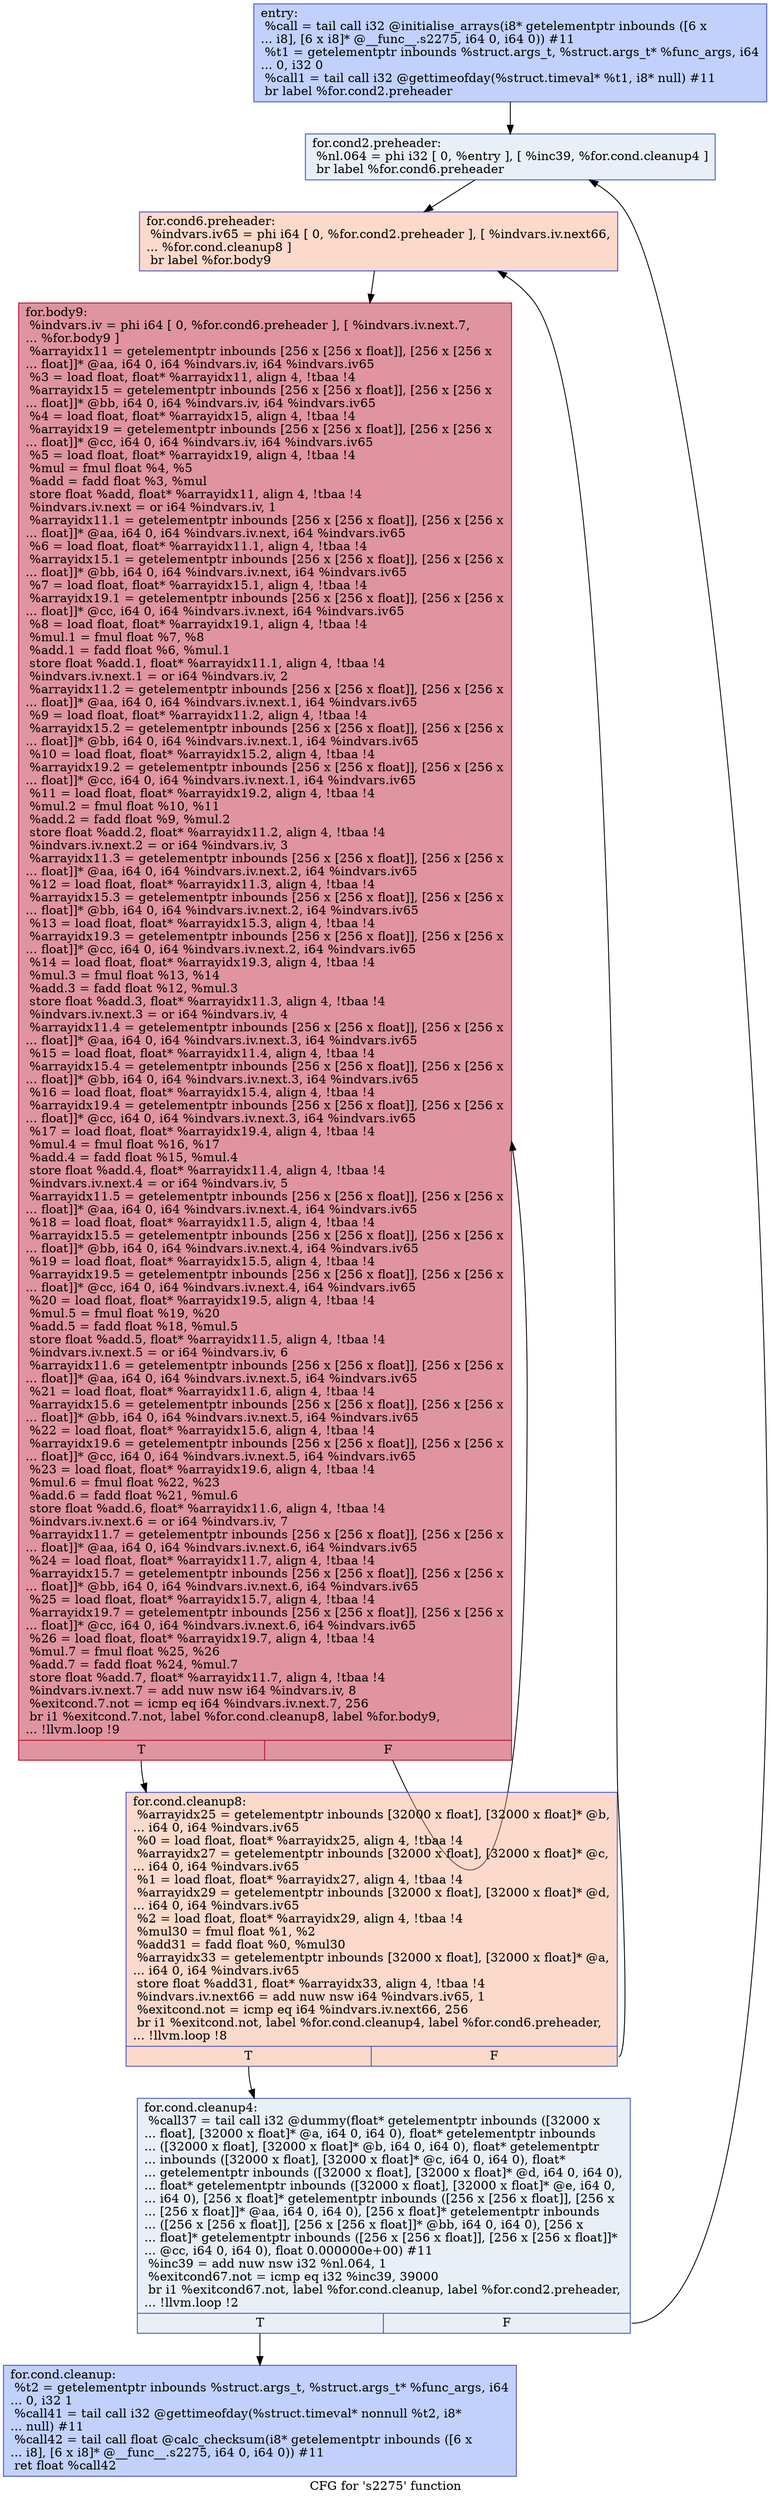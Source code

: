 digraph "CFG for 's2275' function" {
	label="CFG for 's2275' function";

	Node0x564c93b311c0 [shape=record,color="#3d50c3ff", style=filled, fillcolor="#7396f570",label="{entry:\l  %call = tail call i32 @initialise_arrays(i8* getelementptr inbounds ([6 x\l... i8], [6 x i8]* @__func__.s2275, i64 0, i64 0)) #11\l  %t1 = getelementptr inbounds %struct.args_t, %struct.args_t* %func_args, i64\l... 0, i32 0\l  %call1 = tail call i32 @gettimeofday(%struct.timeval* %t1, i8* null) #11\l  br label %for.cond2.preheader\l}"];
	Node0x564c93b311c0 -> Node0x564c93b31660;
	Node0x564c93b31660 [shape=record,color="#3d50c3ff", style=filled, fillcolor="#cedaeb70",label="{for.cond2.preheader:                              \l  %nl.064 = phi i32 [ 0, %entry ], [ %inc39, %for.cond.cleanup4 ]\l  br label %for.cond6.preheader\l}"];
	Node0x564c93b31660 -> Node0x564c93b31890;
	Node0x564c93b319a0 [shape=record,color="#3d50c3ff", style=filled, fillcolor="#7396f570",label="{for.cond.cleanup:                                 \l  %t2 = getelementptr inbounds %struct.args_t, %struct.args_t* %func_args, i64\l... 0, i32 1\l  %call41 = tail call i32 @gettimeofday(%struct.timeval* nonnull %t2, i8*\l... null) #11\l  %call42 = tail call float @calc_checksum(i8* getelementptr inbounds ([6 x\l... i8], [6 x i8]* @__func__.s2275, i64 0, i64 0)) #11\l  ret float %call42\l}"];
	Node0x564c93b31890 [shape=record,color="#3d50c3ff", style=filled, fillcolor="#f7a88970",label="{for.cond6.preheader:                              \l  %indvars.iv65 = phi i64 [ 0, %for.cond2.preheader ], [ %indvars.iv.next66,\l... %for.cond.cleanup8 ]\l  br label %for.body9\l}"];
	Node0x564c93b31890 -> Node0x564c93b32140;
	Node0x564c93b31780 [shape=record,color="#3d50c3ff", style=filled, fillcolor="#cedaeb70",label="{for.cond.cleanup4:                                \l  %call37 = tail call i32 @dummy(float* getelementptr inbounds ([32000 x\l... float], [32000 x float]* @a, i64 0, i64 0), float* getelementptr inbounds\l... ([32000 x float], [32000 x float]* @b, i64 0, i64 0), float* getelementptr\l... inbounds ([32000 x float], [32000 x float]* @c, i64 0, i64 0), float*\l... getelementptr inbounds ([32000 x float], [32000 x float]* @d, i64 0, i64 0),\l... float* getelementptr inbounds ([32000 x float], [32000 x float]* @e, i64 0,\l... i64 0), [256 x float]* getelementptr inbounds ([256 x [256 x float]], [256 x\l... [256 x float]]* @aa, i64 0, i64 0), [256 x float]* getelementptr inbounds\l... ([256 x [256 x float]], [256 x [256 x float]]* @bb, i64 0, i64 0), [256 x\l... float]* getelementptr inbounds ([256 x [256 x float]], [256 x [256 x float]]*\l... @cc, i64 0, i64 0), float 0.000000e+00) #11\l  %inc39 = add nuw nsw i32 %nl.064, 1\l  %exitcond67.not = icmp eq i32 %inc39, 39000\l  br i1 %exitcond67.not, label %for.cond.cleanup, label %for.cond2.preheader,\l... !llvm.loop !2\l|{<s0>T|<s1>F}}"];
	Node0x564c93b31780:s0 -> Node0x564c93b319a0;
	Node0x564c93b31780:s1 -> Node0x564c93b31660;
	Node0x564c93b31ff0 [shape=record,color="#3d50c3ff", style=filled, fillcolor="#f7a88970",label="{for.cond.cleanup8:                                \l  %arrayidx25 = getelementptr inbounds [32000 x float], [32000 x float]* @b,\l... i64 0, i64 %indvars.iv65\l  %0 = load float, float* %arrayidx25, align 4, !tbaa !4\l  %arrayidx27 = getelementptr inbounds [32000 x float], [32000 x float]* @c,\l... i64 0, i64 %indvars.iv65\l  %1 = load float, float* %arrayidx27, align 4, !tbaa !4\l  %arrayidx29 = getelementptr inbounds [32000 x float], [32000 x float]* @d,\l... i64 0, i64 %indvars.iv65\l  %2 = load float, float* %arrayidx29, align 4, !tbaa !4\l  %mul30 = fmul float %1, %2\l  %add31 = fadd float %0, %mul30\l  %arrayidx33 = getelementptr inbounds [32000 x float], [32000 x float]* @a,\l... i64 0, i64 %indvars.iv65\l  store float %add31, float* %arrayidx33, align 4, !tbaa !4\l  %indvars.iv.next66 = add nuw nsw i64 %indvars.iv65, 1\l  %exitcond.not = icmp eq i64 %indvars.iv.next66, 256\l  br i1 %exitcond.not, label %for.cond.cleanup4, label %for.cond6.preheader,\l... !llvm.loop !8\l|{<s0>T|<s1>F}}"];
	Node0x564c93b31ff0:s0 -> Node0x564c93b31780;
	Node0x564c93b31ff0:s1 -> Node0x564c93b31890;
	Node0x564c93b32140 [shape=record,color="#b70d28ff", style=filled, fillcolor="#b70d2870",label="{for.body9:                                        \l  %indvars.iv = phi i64 [ 0, %for.cond6.preheader ], [ %indvars.iv.next.7,\l... %for.body9 ]\l  %arrayidx11 = getelementptr inbounds [256 x [256 x float]], [256 x [256 x\l... float]]* @aa, i64 0, i64 %indvars.iv, i64 %indvars.iv65\l  %3 = load float, float* %arrayidx11, align 4, !tbaa !4\l  %arrayidx15 = getelementptr inbounds [256 x [256 x float]], [256 x [256 x\l... float]]* @bb, i64 0, i64 %indvars.iv, i64 %indvars.iv65\l  %4 = load float, float* %arrayidx15, align 4, !tbaa !4\l  %arrayidx19 = getelementptr inbounds [256 x [256 x float]], [256 x [256 x\l... float]]* @cc, i64 0, i64 %indvars.iv, i64 %indvars.iv65\l  %5 = load float, float* %arrayidx19, align 4, !tbaa !4\l  %mul = fmul float %4, %5\l  %add = fadd float %3, %mul\l  store float %add, float* %arrayidx11, align 4, !tbaa !4\l  %indvars.iv.next = or i64 %indvars.iv, 1\l  %arrayidx11.1 = getelementptr inbounds [256 x [256 x float]], [256 x [256 x\l... float]]* @aa, i64 0, i64 %indvars.iv.next, i64 %indvars.iv65\l  %6 = load float, float* %arrayidx11.1, align 4, !tbaa !4\l  %arrayidx15.1 = getelementptr inbounds [256 x [256 x float]], [256 x [256 x\l... float]]* @bb, i64 0, i64 %indvars.iv.next, i64 %indvars.iv65\l  %7 = load float, float* %arrayidx15.1, align 4, !tbaa !4\l  %arrayidx19.1 = getelementptr inbounds [256 x [256 x float]], [256 x [256 x\l... float]]* @cc, i64 0, i64 %indvars.iv.next, i64 %indvars.iv65\l  %8 = load float, float* %arrayidx19.1, align 4, !tbaa !4\l  %mul.1 = fmul float %7, %8\l  %add.1 = fadd float %6, %mul.1\l  store float %add.1, float* %arrayidx11.1, align 4, !tbaa !4\l  %indvars.iv.next.1 = or i64 %indvars.iv, 2\l  %arrayidx11.2 = getelementptr inbounds [256 x [256 x float]], [256 x [256 x\l... float]]* @aa, i64 0, i64 %indvars.iv.next.1, i64 %indvars.iv65\l  %9 = load float, float* %arrayidx11.2, align 4, !tbaa !4\l  %arrayidx15.2 = getelementptr inbounds [256 x [256 x float]], [256 x [256 x\l... float]]* @bb, i64 0, i64 %indvars.iv.next.1, i64 %indvars.iv65\l  %10 = load float, float* %arrayidx15.2, align 4, !tbaa !4\l  %arrayidx19.2 = getelementptr inbounds [256 x [256 x float]], [256 x [256 x\l... float]]* @cc, i64 0, i64 %indvars.iv.next.1, i64 %indvars.iv65\l  %11 = load float, float* %arrayidx19.2, align 4, !tbaa !4\l  %mul.2 = fmul float %10, %11\l  %add.2 = fadd float %9, %mul.2\l  store float %add.2, float* %arrayidx11.2, align 4, !tbaa !4\l  %indvars.iv.next.2 = or i64 %indvars.iv, 3\l  %arrayidx11.3 = getelementptr inbounds [256 x [256 x float]], [256 x [256 x\l... float]]* @aa, i64 0, i64 %indvars.iv.next.2, i64 %indvars.iv65\l  %12 = load float, float* %arrayidx11.3, align 4, !tbaa !4\l  %arrayidx15.3 = getelementptr inbounds [256 x [256 x float]], [256 x [256 x\l... float]]* @bb, i64 0, i64 %indvars.iv.next.2, i64 %indvars.iv65\l  %13 = load float, float* %arrayidx15.3, align 4, !tbaa !4\l  %arrayidx19.3 = getelementptr inbounds [256 x [256 x float]], [256 x [256 x\l... float]]* @cc, i64 0, i64 %indvars.iv.next.2, i64 %indvars.iv65\l  %14 = load float, float* %arrayidx19.3, align 4, !tbaa !4\l  %mul.3 = fmul float %13, %14\l  %add.3 = fadd float %12, %mul.3\l  store float %add.3, float* %arrayidx11.3, align 4, !tbaa !4\l  %indvars.iv.next.3 = or i64 %indvars.iv, 4\l  %arrayidx11.4 = getelementptr inbounds [256 x [256 x float]], [256 x [256 x\l... float]]* @aa, i64 0, i64 %indvars.iv.next.3, i64 %indvars.iv65\l  %15 = load float, float* %arrayidx11.4, align 4, !tbaa !4\l  %arrayidx15.4 = getelementptr inbounds [256 x [256 x float]], [256 x [256 x\l... float]]* @bb, i64 0, i64 %indvars.iv.next.3, i64 %indvars.iv65\l  %16 = load float, float* %arrayidx15.4, align 4, !tbaa !4\l  %arrayidx19.4 = getelementptr inbounds [256 x [256 x float]], [256 x [256 x\l... float]]* @cc, i64 0, i64 %indvars.iv.next.3, i64 %indvars.iv65\l  %17 = load float, float* %arrayidx19.4, align 4, !tbaa !4\l  %mul.4 = fmul float %16, %17\l  %add.4 = fadd float %15, %mul.4\l  store float %add.4, float* %arrayidx11.4, align 4, !tbaa !4\l  %indvars.iv.next.4 = or i64 %indvars.iv, 5\l  %arrayidx11.5 = getelementptr inbounds [256 x [256 x float]], [256 x [256 x\l... float]]* @aa, i64 0, i64 %indvars.iv.next.4, i64 %indvars.iv65\l  %18 = load float, float* %arrayidx11.5, align 4, !tbaa !4\l  %arrayidx15.5 = getelementptr inbounds [256 x [256 x float]], [256 x [256 x\l... float]]* @bb, i64 0, i64 %indvars.iv.next.4, i64 %indvars.iv65\l  %19 = load float, float* %arrayidx15.5, align 4, !tbaa !4\l  %arrayidx19.5 = getelementptr inbounds [256 x [256 x float]], [256 x [256 x\l... float]]* @cc, i64 0, i64 %indvars.iv.next.4, i64 %indvars.iv65\l  %20 = load float, float* %arrayidx19.5, align 4, !tbaa !4\l  %mul.5 = fmul float %19, %20\l  %add.5 = fadd float %18, %mul.5\l  store float %add.5, float* %arrayidx11.5, align 4, !tbaa !4\l  %indvars.iv.next.5 = or i64 %indvars.iv, 6\l  %arrayidx11.6 = getelementptr inbounds [256 x [256 x float]], [256 x [256 x\l... float]]* @aa, i64 0, i64 %indvars.iv.next.5, i64 %indvars.iv65\l  %21 = load float, float* %arrayidx11.6, align 4, !tbaa !4\l  %arrayidx15.6 = getelementptr inbounds [256 x [256 x float]], [256 x [256 x\l... float]]* @bb, i64 0, i64 %indvars.iv.next.5, i64 %indvars.iv65\l  %22 = load float, float* %arrayidx15.6, align 4, !tbaa !4\l  %arrayidx19.6 = getelementptr inbounds [256 x [256 x float]], [256 x [256 x\l... float]]* @cc, i64 0, i64 %indvars.iv.next.5, i64 %indvars.iv65\l  %23 = load float, float* %arrayidx19.6, align 4, !tbaa !4\l  %mul.6 = fmul float %22, %23\l  %add.6 = fadd float %21, %mul.6\l  store float %add.6, float* %arrayidx11.6, align 4, !tbaa !4\l  %indvars.iv.next.6 = or i64 %indvars.iv, 7\l  %arrayidx11.7 = getelementptr inbounds [256 x [256 x float]], [256 x [256 x\l... float]]* @aa, i64 0, i64 %indvars.iv.next.6, i64 %indvars.iv65\l  %24 = load float, float* %arrayidx11.7, align 4, !tbaa !4\l  %arrayidx15.7 = getelementptr inbounds [256 x [256 x float]], [256 x [256 x\l... float]]* @bb, i64 0, i64 %indvars.iv.next.6, i64 %indvars.iv65\l  %25 = load float, float* %arrayidx15.7, align 4, !tbaa !4\l  %arrayidx19.7 = getelementptr inbounds [256 x [256 x float]], [256 x [256 x\l... float]]* @cc, i64 0, i64 %indvars.iv.next.6, i64 %indvars.iv65\l  %26 = load float, float* %arrayidx19.7, align 4, !tbaa !4\l  %mul.7 = fmul float %25, %26\l  %add.7 = fadd float %24, %mul.7\l  store float %add.7, float* %arrayidx11.7, align 4, !tbaa !4\l  %indvars.iv.next.7 = add nuw nsw i64 %indvars.iv, 8\l  %exitcond.7.not = icmp eq i64 %indvars.iv.next.7, 256\l  br i1 %exitcond.7.not, label %for.cond.cleanup8, label %for.body9,\l... !llvm.loop !9\l|{<s0>T|<s1>F}}"];
	Node0x564c93b32140:s0 -> Node0x564c93b31ff0;
	Node0x564c93b32140:s1 -> Node0x564c93b32140;
}
